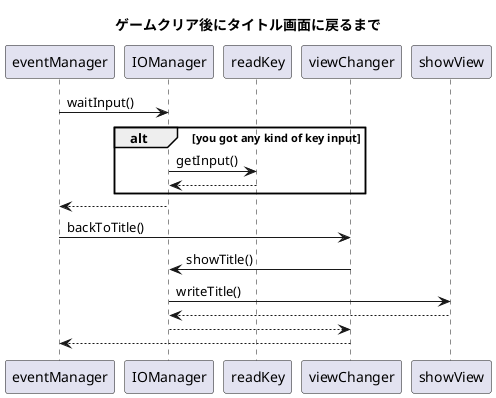 @@startuml

title ゲームクリア後にタイトル画面に戻るまで

eventManager -> IOManager : waitInput()
    alt you got any kind of key input
        IOManager -> readKey : getInput()
        readKey --> IOManager
    end
IOManager --> eventManager

eventManager -> viewChanger : backToTitle()
    viewChanger -> IOManager : showTitle()
        IOManager -> showView : writeTitle()
        showView --> IOManager
    IOManager --> viewChanger
viewChanger --> eventManager

@@enduml